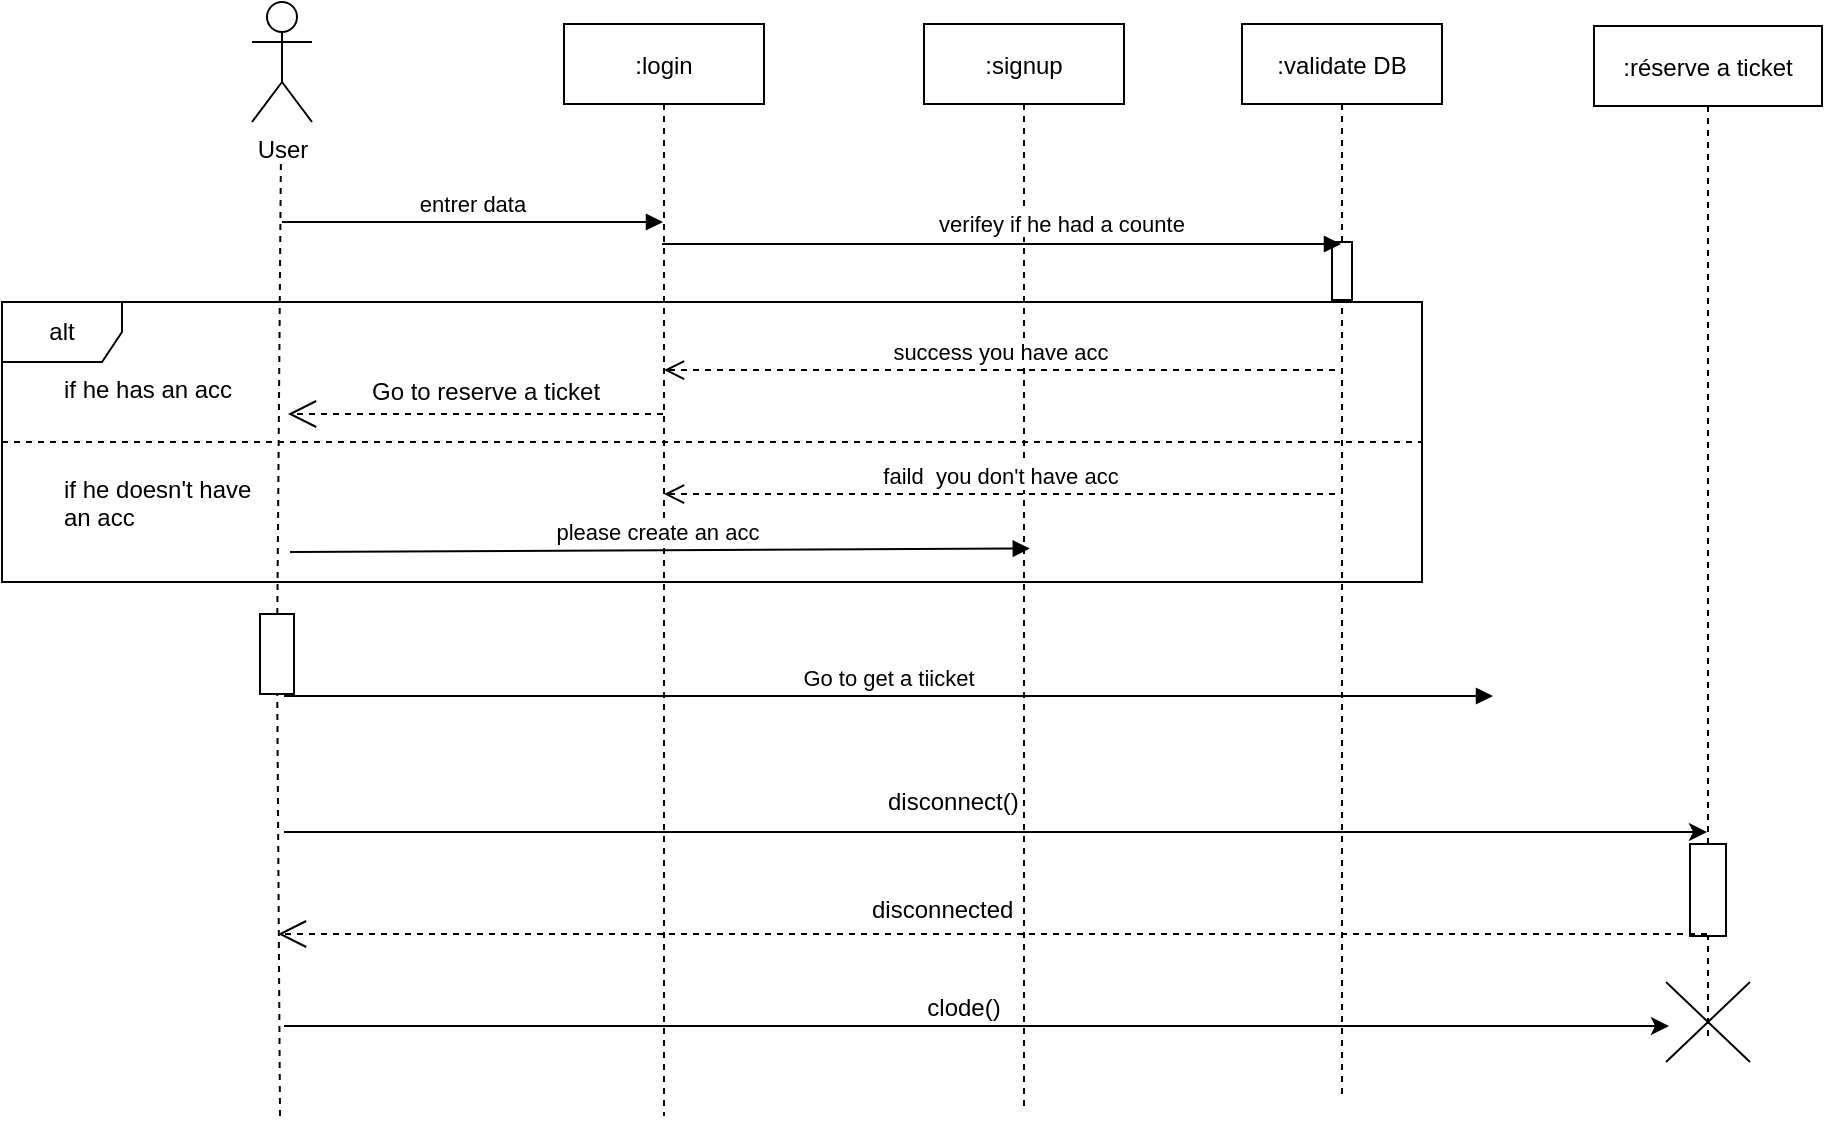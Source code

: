 <mxfile>
    <diagram id="kgpKYQtTHZ0yAKxKKP6v" name="Page-1">
        <mxGraphModel dx="2281" dy="849" grid="0" gridSize="10" guides="1" tooltips="1" connect="1" arrows="1" fold="1" page="1" pageScale="1" pageWidth="850" pageHeight="1100" math="0" shadow="0">
            <root>
                <mxCell id="0"/>
                <mxCell id="1" parent="0"/>
                <mxCell id="3nuBFxr9cyL0pnOWT2aG-1" value=":login" style="shape=umlLifeline;perimeter=lifelinePerimeter;container=1;collapsible=0;recursiveResize=0;rounded=0;shadow=0;strokeWidth=1;" parent="1" vertex="1">
                    <mxGeometry x="201" y="91" width="100" height="546" as="geometry"/>
                </mxCell>
                <mxCell id="3nuBFxr9cyL0pnOWT2aG-5" value=":signup" style="shape=umlLifeline;perimeter=lifelinePerimeter;container=1;collapsible=0;recursiveResize=0;rounded=0;shadow=0;strokeWidth=1;" parent="1" vertex="1">
                    <mxGeometry x="381" y="91" width="100" height="544" as="geometry"/>
                </mxCell>
                <mxCell id="vbLddyifQiLcgtwLpQpE-1" value="" style="endArrow=classic;html=1;" edge="1" parent="3nuBFxr9cyL0pnOWT2aG-5" target="wkzl7ebLveNSJzyf6izi-12">
                    <mxGeometry width="50" height="50" relative="1" as="geometry">
                        <mxPoint x="-320" y="404" as="sourcePoint"/>
                        <mxPoint x="44" y="404" as="targetPoint"/>
                    </mxGeometry>
                </mxCell>
                <mxCell id="wkzl7ebLveNSJzyf6izi-1" value="User" style="shape=umlActor;verticalLabelPosition=bottom;verticalAlign=top;html=1;outlineConnect=0;" parent="1" vertex="1">
                    <mxGeometry x="45" y="80" width="30" height="60" as="geometry"/>
                </mxCell>
                <mxCell id="wkzl7ebLveNSJzyf6izi-7" value=":validate DB" style="shape=umlLifeline;perimeter=lifelinePerimeter;container=1;collapsible=0;recursiveResize=0;rounded=0;shadow=0;strokeWidth=1;" parent="1" vertex="1">
                    <mxGeometry x="540" y="91" width="100" height="537" as="geometry"/>
                </mxCell>
                <mxCell id="wkzl7ebLveNSJzyf6izi-16" value="" style="html=1;points=[];perimeter=orthogonalPerimeter;" parent="wkzl7ebLveNSJzyf6izi-7" vertex="1">
                    <mxGeometry x="45" y="109" width="10" height="29" as="geometry"/>
                </mxCell>
                <mxCell id="wkzl7ebLveNSJzyf6izi-8" value="entrer data" style="verticalAlign=bottom;endArrow=block;shadow=0;strokeWidth=1;" parent="1" target="3nuBFxr9cyL0pnOWT2aG-1" edge="1">
                    <mxGeometry relative="1" as="geometry">
                        <mxPoint x="60" y="190" as="sourcePoint"/>
                        <mxPoint x="210" y="190.0" as="targetPoint"/>
                    </mxGeometry>
                </mxCell>
                <mxCell id="wkzl7ebLveNSJzyf6izi-12" value=":réserve a ticket" style="shape=umlLifeline;perimeter=lifelinePerimeter;container=1;collapsible=0;recursiveResize=0;rounded=0;shadow=0;strokeWidth=1;" parent="1" vertex="1">
                    <mxGeometry x="716" y="92" width="114" height="505" as="geometry"/>
                </mxCell>
                <mxCell id="vbLddyifQiLcgtwLpQpE-6" value="" style="rounded=0;whiteSpace=wrap;html=1;" vertex="1" parent="wkzl7ebLveNSJzyf6izi-12">
                    <mxGeometry x="48" y="409" width="18" height="46" as="geometry"/>
                </mxCell>
                <mxCell id="wkzl7ebLveNSJzyf6izi-14" value="" style="endArrow=none;html=1;rounded=0;dashed=1;startArrow=none;" parent="1" edge="1" source="vbLddyifQiLcgtwLpQpE-3">
                    <mxGeometry width="50" height="50" relative="1" as="geometry">
                        <mxPoint x="59" y="582" as="sourcePoint"/>
                        <mxPoint x="59.44" y="160" as="targetPoint"/>
                    </mxGeometry>
                </mxCell>
                <mxCell id="wkzl7ebLveNSJzyf6izi-19" value="verifey if he had a counte" style="verticalAlign=bottom;endArrow=block;shadow=0;strokeWidth=1;" parent="1" target="wkzl7ebLveNSJzyf6izi-7" edge="1">
                    <mxGeometry x="0.178" y="1" relative="1" as="geometry">
                        <mxPoint x="250" y="201" as="sourcePoint"/>
                        <mxPoint x="440.5" y="201" as="targetPoint"/>
                        <mxPoint as="offset"/>
                    </mxGeometry>
                </mxCell>
                <mxCell id="wkzl7ebLveNSJzyf6izi-20" value="alt" style="shape=umlFrame;whiteSpace=wrap;html=1;gradientColor=none;fillColor=default;swimlaneFillColor=none;" parent="1" vertex="1">
                    <mxGeometry x="-80" y="230" width="710" height="140" as="geometry"/>
                </mxCell>
                <mxCell id="wkzl7ebLveNSJzyf6izi-27" value="" style="line;strokeWidth=1;rotatable=0;dashed=1;labelPosition=right;align=left;verticalAlign=middle;spacingTop=0;spacingLeft=6;points=[];portConstraint=eastwest;" parent="1" vertex="1">
                    <mxGeometry x="-80" y="295" width="710" height="10" as="geometry"/>
                </mxCell>
                <mxCell id="wkzl7ebLveNSJzyf6izi-33" value="if he doesn't have&#10;an acc" style="text;strokeColor=none;fillColor=none;align=left;verticalAlign=top;spacingLeft=4;spacingRight=4;overflow=hidden;rotatable=0;points=[[0,0.5],[1,0.5]];portConstraint=eastwest;dashed=1;" parent="1" vertex="1">
                    <mxGeometry x="-55" y="310" width="105" height="40" as="geometry"/>
                </mxCell>
                <mxCell id="wkzl7ebLveNSJzyf6izi-34" value="if he has an acc" style="text;strokeColor=none;fillColor=none;align=left;verticalAlign=top;spacingLeft=4;spacingRight=4;overflow=hidden;rotatable=0;points=[[0,0.5],[1,0.5]];portConstraint=eastwest;dashed=1;" parent="1" vertex="1">
                    <mxGeometry x="-55" y="260" width="100" height="26" as="geometry"/>
                </mxCell>
                <mxCell id="wkzl7ebLveNSJzyf6izi-39" value="success you have acc" style="html=1;verticalAlign=bottom;endArrow=open;dashed=1;endSize=8;rounded=0;entryX=0.53;entryY=0.764;entryDx=0;entryDy=0;entryPerimeter=0;" parent="1" edge="1">
                    <mxGeometry relative="1" as="geometry">
                        <mxPoint x="586.5" y="264.036" as="sourcePoint"/>
                        <mxPoint x="251" y="264.036" as="targetPoint"/>
                    </mxGeometry>
                </mxCell>
                <mxCell id="wkzl7ebLveNSJzyf6izi-42" value="" style="endArrow=open;endFill=1;endSize=12;html=1;rounded=0;dashed=1;" parent="1" edge="1">
                    <mxGeometry width="160" relative="1" as="geometry">
                        <mxPoint x="250.5" y="286" as="sourcePoint"/>
                        <mxPoint x="63" y="286" as="targetPoint"/>
                    </mxGeometry>
                </mxCell>
                <mxCell id="wkzl7ebLveNSJzyf6izi-44" value="Go to reserve a ticket" style="text;strokeColor=none;fillColor=none;spacingLeft=4;spacingRight=4;overflow=hidden;rotatable=0;points=[[0,0.5],[1,0.5]];portConstraint=eastwest;fontSize=12;dashed=1;" parent="1" vertex="1">
                    <mxGeometry x="99" y="261" width="127" height="30" as="geometry"/>
                </mxCell>
                <mxCell id="wkzl7ebLveNSJzyf6izi-45" value="faild&amp;nbsp; you don't have acc" style="html=1;verticalAlign=bottom;endArrow=open;dashed=1;endSize=8;rounded=0;entryX=0.53;entryY=0.764;entryDx=0;entryDy=0;entryPerimeter=0;" parent="1" edge="1">
                    <mxGeometry relative="1" as="geometry">
                        <mxPoint x="586.5" y="326.036" as="sourcePoint"/>
                        <mxPoint x="251" y="326.036" as="targetPoint"/>
                    </mxGeometry>
                </mxCell>
                <mxCell id="wkzl7ebLveNSJzyf6izi-52" value="please create an acc&amp;nbsp;" style="html=1;verticalAlign=bottom;endArrow=block;rounded=0;entryX=0.529;entryY=0.848;entryDx=0;entryDy=0;entryPerimeter=0;" parent="1" edge="1">
                    <mxGeometry width="80" relative="1" as="geometry">
                        <mxPoint x="64" y="355" as="sourcePoint"/>
                        <mxPoint x="433.9" y="353.272" as="targetPoint"/>
                    </mxGeometry>
                </mxCell>
                <mxCell id="wkzl7ebLveNSJzyf6izi-54" value="Go to get a tiicket" style="html=1;verticalAlign=bottom;endArrow=block;rounded=0;" parent="1" edge="1">
                    <mxGeometry width="80" relative="1" as="geometry">
                        <mxPoint x="61" y="427" as="sourcePoint"/>
                        <mxPoint x="665.5" y="427" as="targetPoint"/>
                    </mxGeometry>
                </mxCell>
                <mxCell id="vbLddyifQiLcgtwLpQpE-3" value="" style="rounded=0;whiteSpace=wrap;html=1;" vertex="1" parent="1">
                    <mxGeometry x="49" y="386" width="17" height="40" as="geometry"/>
                </mxCell>
                <mxCell id="vbLddyifQiLcgtwLpQpE-4" value="" style="endArrow=none;html=1;rounded=0;dashed=1;" edge="1" parent="1" target="vbLddyifQiLcgtwLpQpE-3">
                    <mxGeometry width="50" height="50" relative="1" as="geometry">
                        <mxPoint x="59" y="637" as="sourcePoint"/>
                        <mxPoint x="59.44" y="160" as="targetPoint"/>
                    </mxGeometry>
                </mxCell>
                <mxCell id="vbLddyifQiLcgtwLpQpE-7" value="disconnect()" style="text;strokeColor=none;fillColor=none;align=left;verticalAlign=middle;spacingLeft=4;spacingRight=4;overflow=hidden;points=[[0,0.5],[1,0.5]];portConstraint=eastwest;rotatable=0;" vertex="1" parent="1">
                    <mxGeometry x="357" y="464" width="80" height="30" as="geometry"/>
                </mxCell>
                <mxCell id="vbLddyifQiLcgtwLpQpE-9" value="disconnected" style="text;strokeColor=none;fillColor=none;spacingLeft=4;spacingRight=4;overflow=hidden;rotatable=0;points=[[0,0.5],[1,0.5]];portConstraint=eastwest;fontSize=12;dashed=1;" vertex="1" parent="1">
                    <mxGeometry x="349" y="520" width="127" height="30" as="geometry"/>
                </mxCell>
                <mxCell id="vbLddyifQiLcgtwLpQpE-10" value="" style="endArrow=open;endFill=1;endSize=12;html=1;rounded=0;dashed=1;" edge="1" parent="1" source="wkzl7ebLveNSJzyf6izi-12">
                    <mxGeometry width="160" relative="1" as="geometry">
                        <mxPoint x="260.5" y="546" as="sourcePoint"/>
                        <mxPoint x="58" y="546" as="targetPoint"/>
                    </mxGeometry>
                </mxCell>
                <mxCell id="vbLddyifQiLcgtwLpQpE-12" value="" style="endArrow=none;html=1;" edge="1" parent="1">
                    <mxGeometry width="50" height="50" relative="1" as="geometry">
                        <mxPoint x="752" y="610" as="sourcePoint"/>
                        <mxPoint x="794" y="570" as="targetPoint"/>
                    </mxGeometry>
                </mxCell>
                <mxCell id="vbLddyifQiLcgtwLpQpE-13" value="" style="endArrow=none;html=1;" edge="1" parent="1">
                    <mxGeometry width="50" height="50" relative="1" as="geometry">
                        <mxPoint x="752" y="570" as="sourcePoint"/>
                        <mxPoint x="794" y="610" as="targetPoint"/>
                    </mxGeometry>
                </mxCell>
                <mxCell id="vbLddyifQiLcgtwLpQpE-14" value="" style="endArrow=classic;html=1;" edge="1" parent="1">
                    <mxGeometry width="50" height="50" relative="1" as="geometry">
                        <mxPoint x="61" y="592" as="sourcePoint"/>
                        <mxPoint x="753.5" y="592" as="targetPoint"/>
                    </mxGeometry>
                </mxCell>
                <mxCell id="vbLddyifQiLcgtwLpQpE-15" value="clode()" style="text;html=1;strokeColor=none;fillColor=none;align=center;verticalAlign=middle;whiteSpace=wrap;rounded=0;" vertex="1" parent="1">
                    <mxGeometry x="371" y="568" width="60" height="30" as="geometry"/>
                </mxCell>
            </root>
        </mxGraphModel>
    </diagram>
</mxfile>
